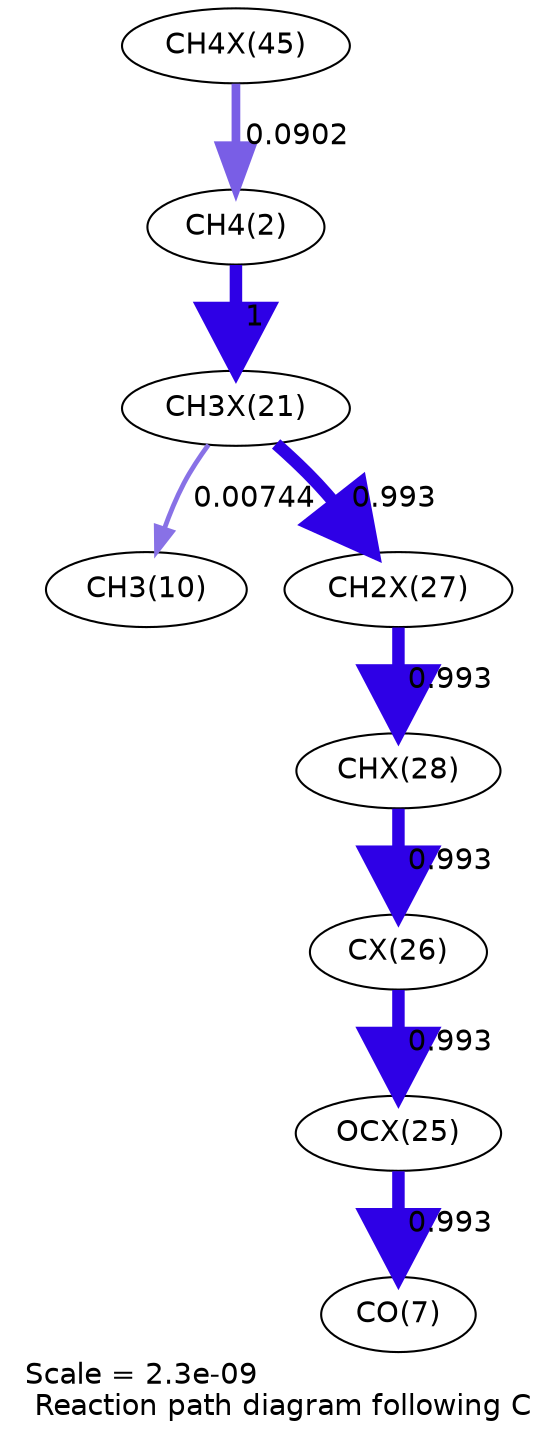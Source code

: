 digraph reaction_paths {
center=1;
s104 -> s4[fontname="Helvetica", penwidth=4.18, arrowsize=2.09, color="0.7, 0.59, 0.9"
, label=" 0.0902"];
s4 -> s96[fontname="Helvetica", penwidth=6, arrowsize=3, color="0.7, 1.5, 0.9"
, label=" 1"];
s96 -> s12[fontname="Helvetica", penwidth=2.3, arrowsize=1.15, color="0.7, 0.507, 0.9"
, label=" 0.00744"];
s96 -> s102[fontname="Helvetica", penwidth=5.99, arrowsize=3, color="0.7, 1.49, 0.9"
, label=" 0.993"];
s102 -> s103[fontname="Helvetica", penwidth=5.99, arrowsize=3, color="0.7, 1.49, 0.9"
, label=" 0.993"];
s103 -> s101[fontname="Helvetica", penwidth=5.99, arrowsize=3, color="0.7, 1.49, 0.9"
, label=" 0.993"];
s101 -> s100[fontname="Helvetica", penwidth=5.99, arrowsize=3, color="0.7, 1.49, 0.9"
, label=" 0.993"];
s100 -> s9[fontname="Helvetica", penwidth=6, arrowsize=3, color="0.7, 1.49, 0.9"
, label=" 0.993"];
s4 [ fontname="Helvetica", label="CH4(2)"];
s9 [ fontname="Helvetica", label="CO(7)"];
s12 [ fontname="Helvetica", label="CH3(10)"];
s96 [ fontname="Helvetica", label="CH3X(21)"];
s100 [ fontname="Helvetica", label="OCX(25)"];
s101 [ fontname="Helvetica", label="CX(26)"];
s102 [ fontname="Helvetica", label="CH2X(27)"];
s103 [ fontname="Helvetica", label="CHX(28)"];
s104 [ fontname="Helvetica", label="CH4X(45)"];
 label = "Scale = 2.3e-09\l Reaction path diagram following C";
 fontname = "Helvetica";
}
